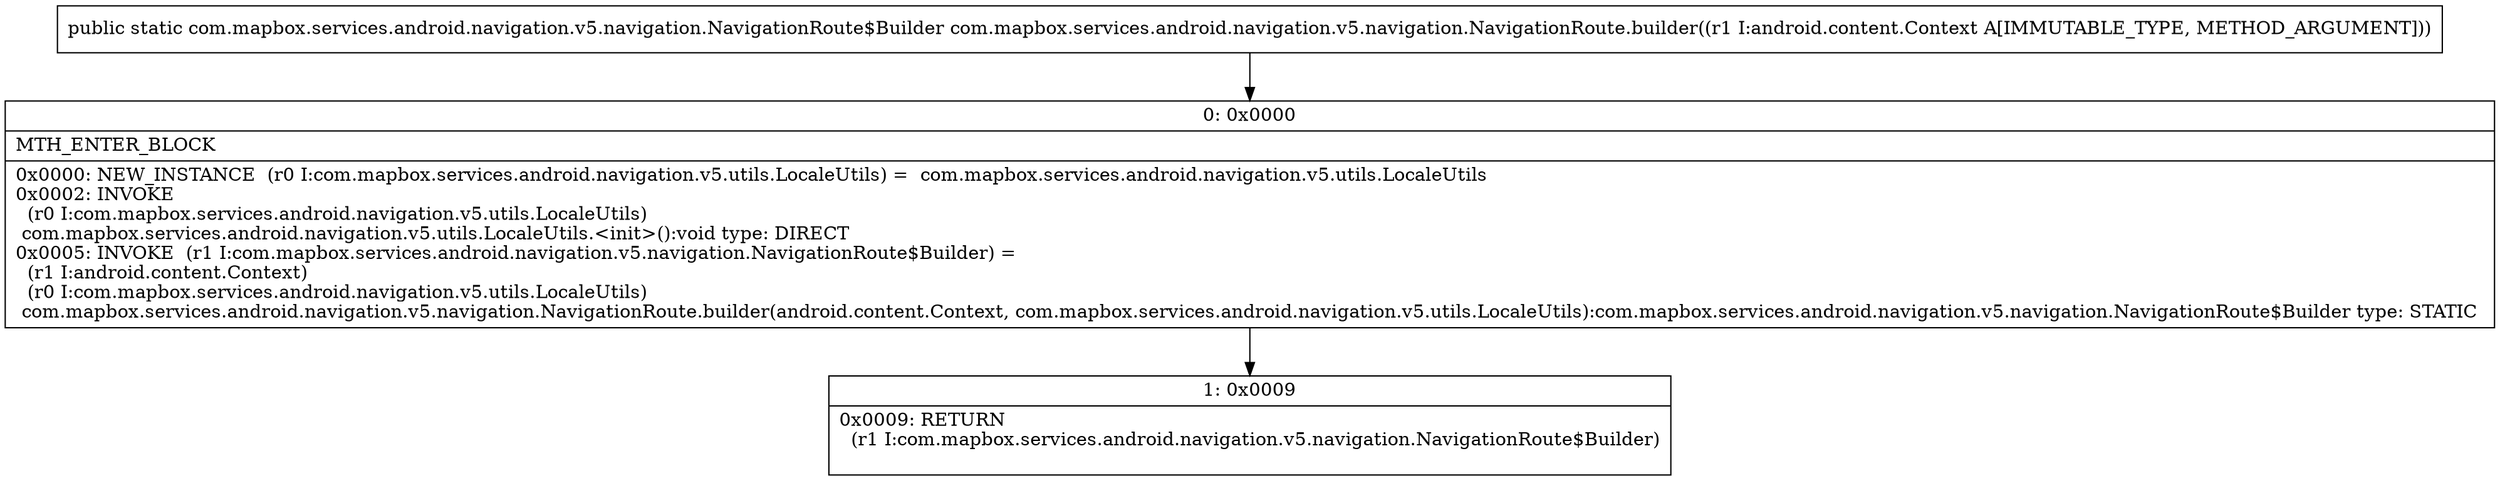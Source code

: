 digraph "CFG forcom.mapbox.services.android.navigation.v5.navigation.NavigationRoute.builder(Landroid\/content\/Context;)Lcom\/mapbox\/services\/android\/navigation\/v5\/navigation\/NavigationRoute$Builder;" {
Node_0 [shape=record,label="{0\:\ 0x0000|MTH_ENTER_BLOCK\l|0x0000: NEW_INSTANCE  (r0 I:com.mapbox.services.android.navigation.v5.utils.LocaleUtils) =  com.mapbox.services.android.navigation.v5.utils.LocaleUtils \l0x0002: INVOKE  \l  (r0 I:com.mapbox.services.android.navigation.v5.utils.LocaleUtils)\l com.mapbox.services.android.navigation.v5.utils.LocaleUtils.\<init\>():void type: DIRECT \l0x0005: INVOKE  (r1 I:com.mapbox.services.android.navigation.v5.navigation.NavigationRoute$Builder) = \l  (r1 I:android.content.Context)\l  (r0 I:com.mapbox.services.android.navigation.v5.utils.LocaleUtils)\l com.mapbox.services.android.navigation.v5.navigation.NavigationRoute.builder(android.content.Context, com.mapbox.services.android.navigation.v5.utils.LocaleUtils):com.mapbox.services.android.navigation.v5.navigation.NavigationRoute$Builder type: STATIC \l}"];
Node_1 [shape=record,label="{1\:\ 0x0009|0x0009: RETURN  \l  (r1 I:com.mapbox.services.android.navigation.v5.navigation.NavigationRoute$Builder)\l \l}"];
MethodNode[shape=record,label="{public static com.mapbox.services.android.navigation.v5.navigation.NavigationRoute$Builder com.mapbox.services.android.navigation.v5.navigation.NavigationRoute.builder((r1 I:android.content.Context A[IMMUTABLE_TYPE, METHOD_ARGUMENT])) }"];
MethodNode -> Node_0;
Node_0 -> Node_1;
}

